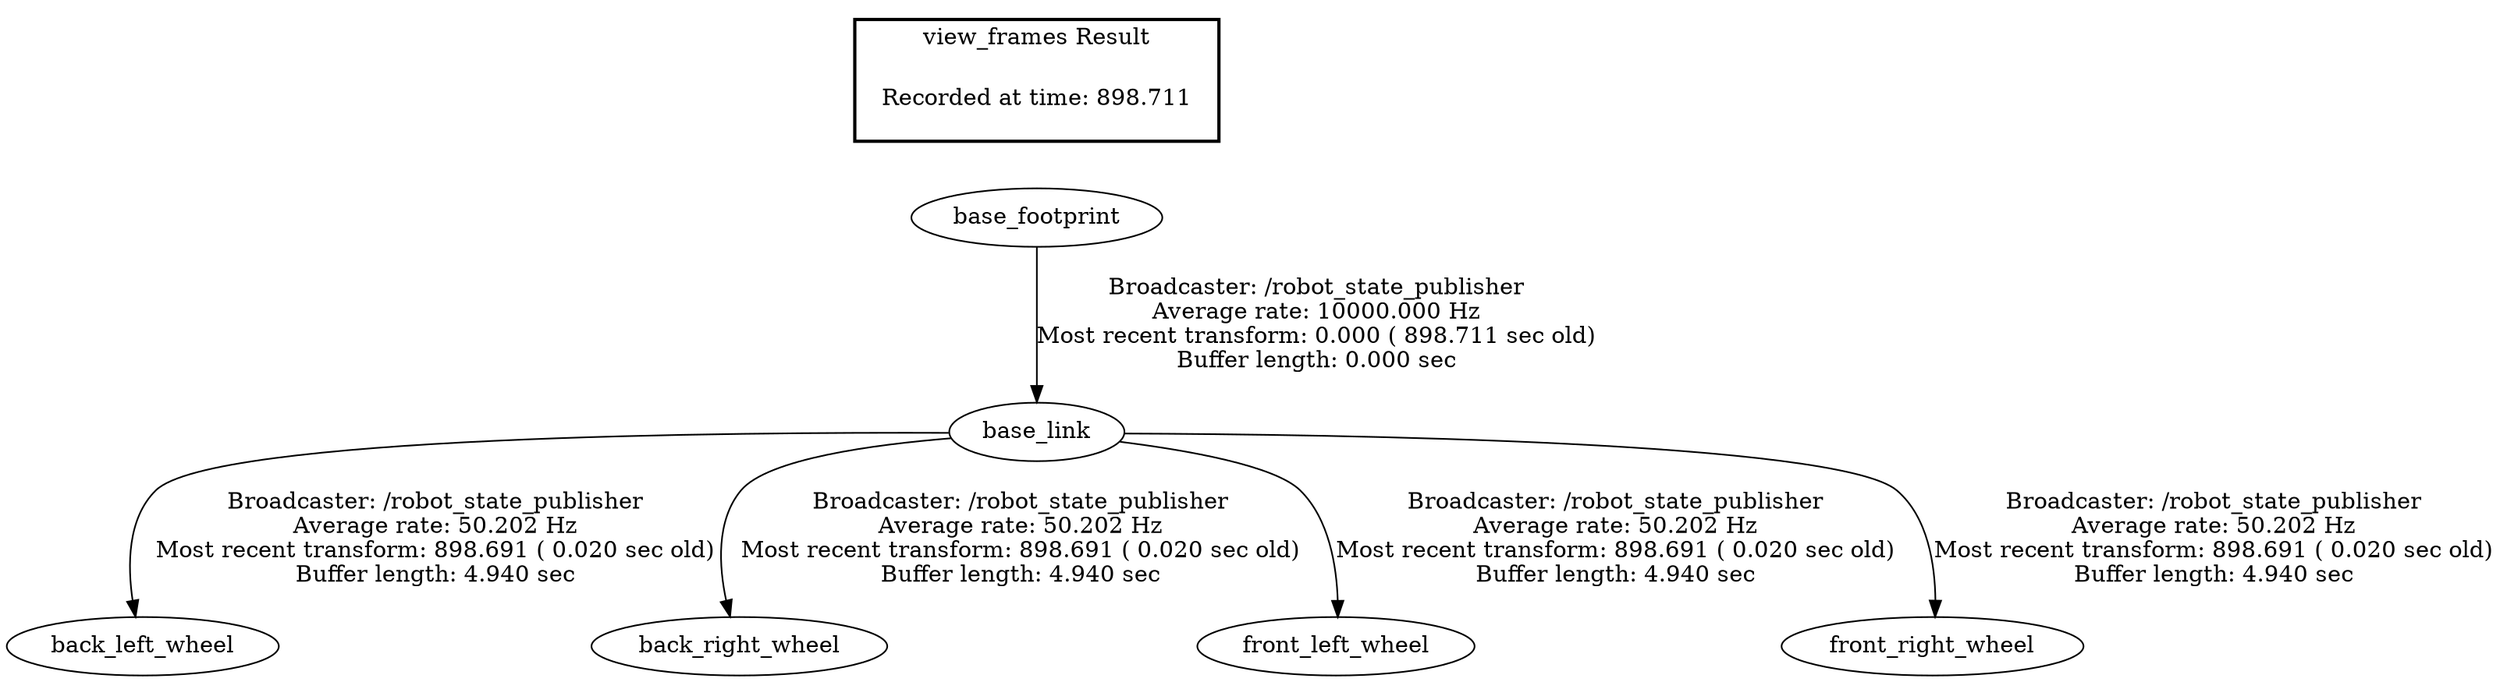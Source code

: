 digraph G {
"base_footprint" -> "base_link"[label="Broadcaster: /robot_state_publisher\nAverage rate: 10000.000 Hz\nMost recent transform: 0.000 ( 898.711 sec old)\nBuffer length: 0.000 sec\n"];
"base_link" -> "back_left_wheel"[label="Broadcaster: /robot_state_publisher\nAverage rate: 50.202 Hz\nMost recent transform: 898.691 ( 0.020 sec old)\nBuffer length: 4.940 sec\n"];
"base_link" -> "back_right_wheel"[label="Broadcaster: /robot_state_publisher\nAverage rate: 50.202 Hz\nMost recent transform: 898.691 ( 0.020 sec old)\nBuffer length: 4.940 sec\n"];
"base_link" -> "front_left_wheel"[label="Broadcaster: /robot_state_publisher\nAverage rate: 50.202 Hz\nMost recent transform: 898.691 ( 0.020 sec old)\nBuffer length: 4.940 sec\n"];
"base_link" -> "front_right_wheel"[label="Broadcaster: /robot_state_publisher\nAverage rate: 50.202 Hz\nMost recent transform: 898.691 ( 0.020 sec old)\nBuffer length: 4.940 sec\n"];
edge [style=invis];
 subgraph cluster_legend { style=bold; color=black; label ="view_frames Result";
"Recorded at time: 898.711"[ shape=plaintext ] ;
 }->"base_footprint";
}